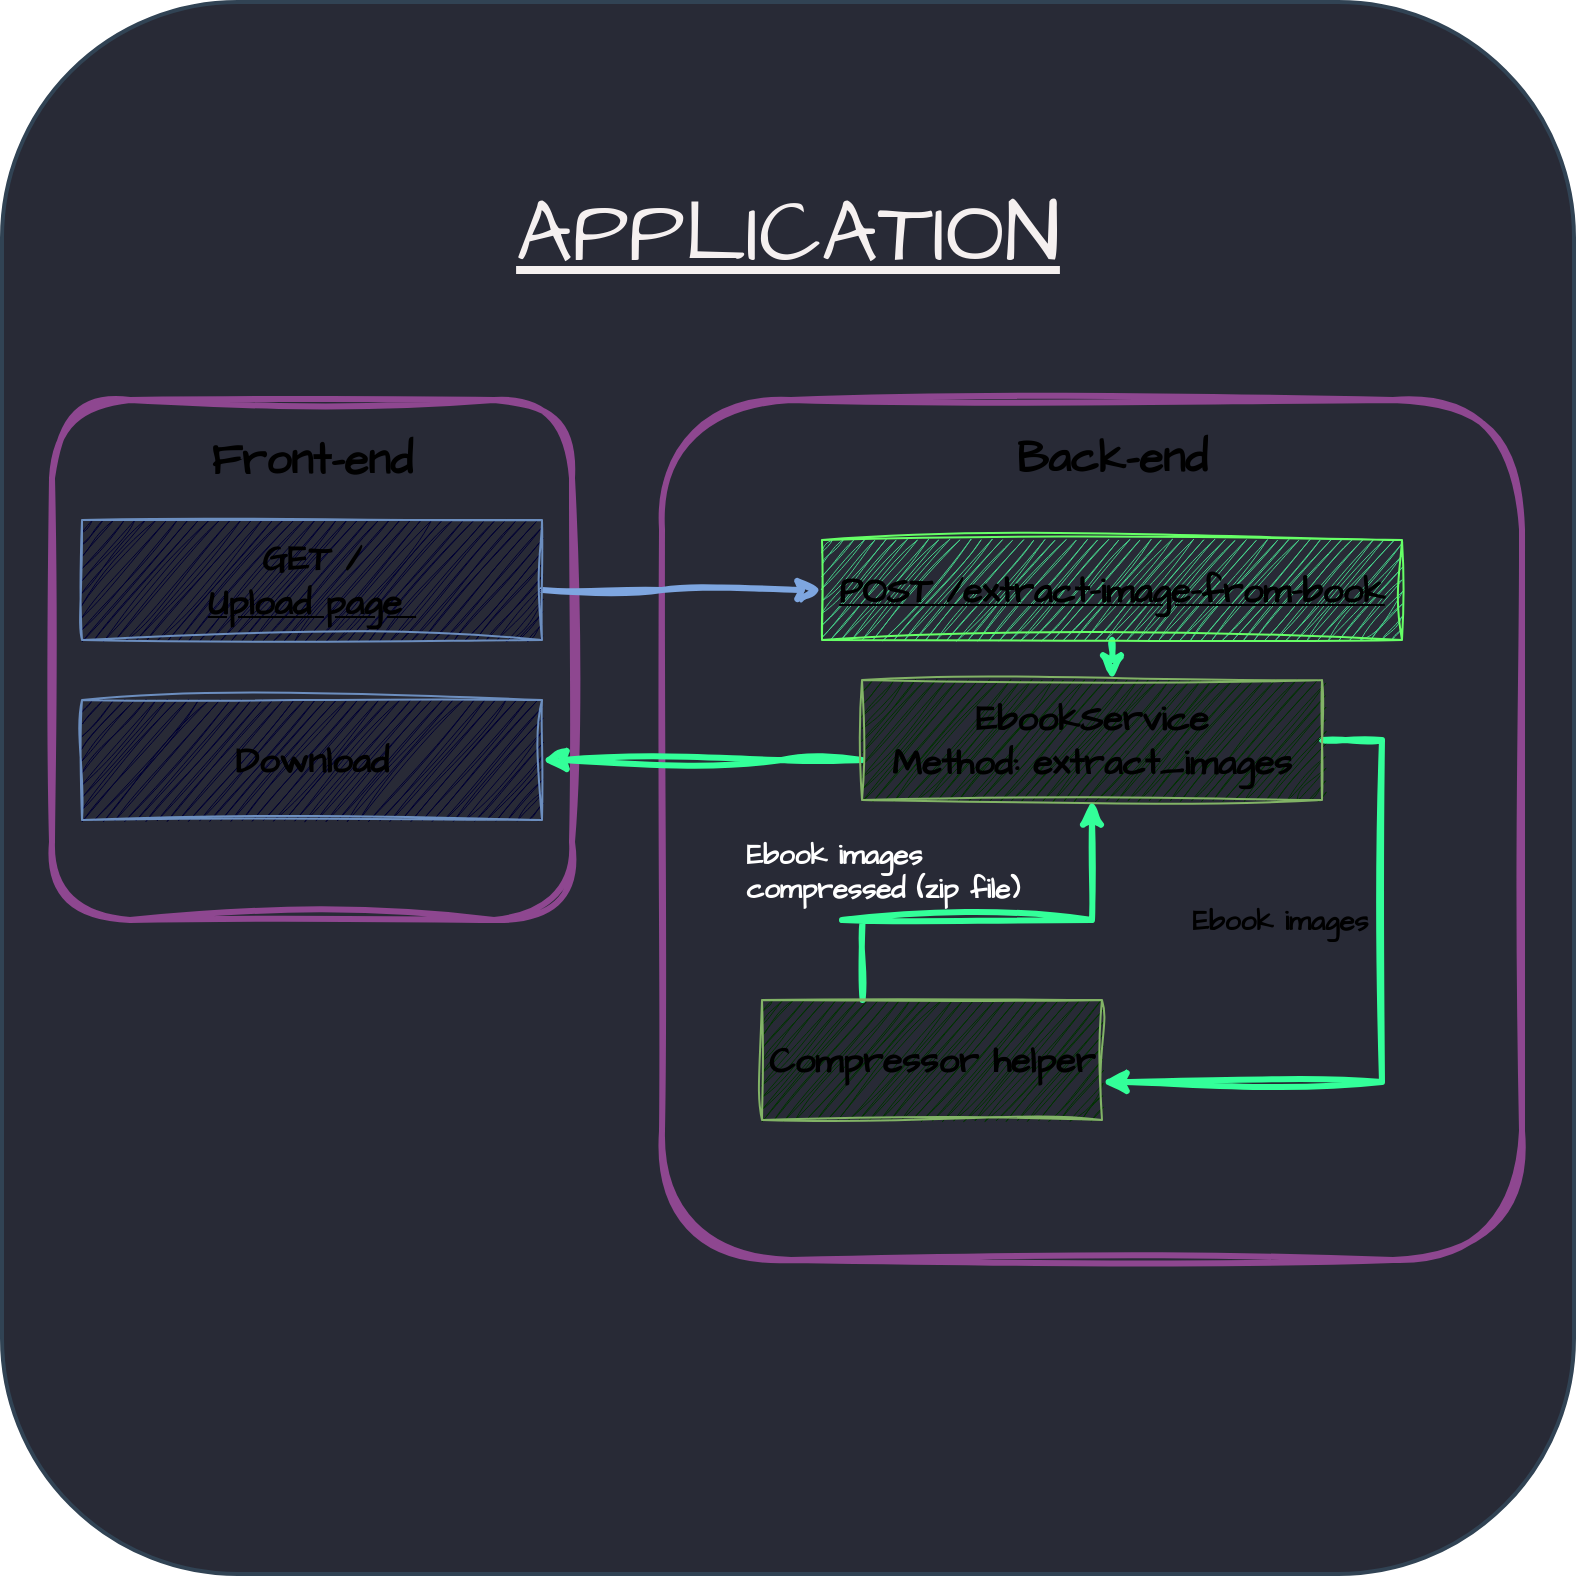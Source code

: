 <mxfile version="26.2.8">
  <diagram name="Página-1" id="0FWJrO4deAHeWgODda4b">
    <mxGraphModel grid="0" page="1" gridSize="10" guides="1" tooltips="1" connect="1" arrows="1" fold="1" pageScale="1" pageWidth="827" pageHeight="1169" math="0" shadow="0" adaptiveColors="simple">
      <root>
        <mxCell id="0" />
        <mxCell id="1" parent="0" />
        <mxCell id="08LQBrcw8PR5kdEtoirq-6" value="" style="whiteSpace=wrap;html=1;aspect=fixed;hachureGap=4;fontFamily=Architects Daughter;fontSource=https%3A%2F%2Ffonts.googleapis.com%2Fcss%3Ffamily%3DArchitects%2BDaughter;fillStyle=hachure;gradientDirection=south;glass=0;rounded=1;shadow=0;strokeWidth=2;fillColor=#282A36;fontColor=#ffffff;strokeColor=#314354;" vertex="1" parent="1">
          <mxGeometry x="10" y="-39" width="786" height="786" as="geometry" />
        </mxCell>
        <mxCell id="08LQBrcw8PR5kdEtoirq-8" value="&lt;div&gt;&lt;br&gt;&lt;/div&gt;&lt;div&gt;&lt;br&gt;&lt;/div&gt;&lt;div&gt;&lt;br&gt;&lt;/div&gt;&lt;div&gt;&lt;br&gt;&lt;/div&gt;&lt;div&gt;&lt;br&gt;&lt;/div&gt;&lt;div&gt;&lt;br&gt;&lt;/div&gt;&lt;div&gt;&lt;br&gt;&lt;/div&gt;&lt;div&gt;&lt;br&gt;&lt;/div&gt;&lt;div&gt;&lt;br&gt;&lt;/div&gt;&lt;div&gt;&lt;br&gt;&lt;/div&gt;&lt;div&gt;&lt;br&gt;&lt;/div&gt;&lt;div&gt;&lt;br&gt;&lt;/div&gt;&lt;div&gt;&lt;br&gt;&lt;/div&gt;&lt;div&gt;&lt;br&gt;&lt;/div&gt;" style="whiteSpace=wrap;html=1;aspect=fixed;sketch=1;hachureGap=4;jiggle=2;curveFitting=1;fontFamily=Architects Daughter;fontSource=https%3A%2F%2Ffonts.googleapis.com%2Fcss%3Ffamily%3DArchitects%2BDaughter;fillStyle=auto;fillColor=none;strokeColor=light-dark(#8e4790, #ededed);strokeWidth=3;rounded=1;" vertex="1" parent="1">
          <mxGeometry x="340" y="160" width="430" height="430" as="geometry" />
        </mxCell>
        <mxCell id="08LQBrcw8PR5kdEtoirq-1" value="&lt;div&gt;&lt;font style=&quot;font-size: 22px;&quot;&gt;&lt;b style=&quot;&quot;&gt;&lt;br&gt;&lt;/b&gt;&lt;/font&gt;&lt;/div&gt;&lt;font style=&quot;font-size: 22px;&quot;&gt;&lt;b style=&quot;&quot;&gt;&lt;div&gt;&lt;font style=&quot;font-size: 22px;&quot;&gt;&lt;b style=&quot;&quot;&gt;&lt;br&gt;&lt;/b&gt;&lt;/font&gt;&lt;/div&gt;&lt;div&gt;&lt;font style=&quot;font-size: 22px;&quot;&gt;&lt;b style=&quot;&quot;&gt;&lt;br&gt;&lt;/b&gt;&lt;/font&gt;&lt;/div&gt;Front-end&lt;/b&gt;&lt;/font&gt;&lt;div&gt;&lt;font style=&quot;font-size: 22px;&quot;&gt;&lt;br&gt;&lt;/font&gt;&lt;/div&gt;&lt;div&gt;&lt;font style=&quot;font-size: 22px;&quot;&gt;&lt;br&gt;&lt;/font&gt;&lt;/div&gt;&lt;div&gt;&lt;font style=&quot;font-size: 22px;&quot;&gt;&lt;br&gt;&lt;/font&gt;&lt;/div&gt;&lt;div&gt;&lt;font style=&quot;font-size: 22px;&quot;&gt;&lt;br&gt;&lt;/font&gt;&lt;/div&gt;&lt;div&gt;&lt;font style=&quot;font-size: 22px;&quot;&gt;&lt;br&gt;&lt;/font&gt;&lt;/div&gt;&lt;div&gt;&lt;font style=&quot;font-size: 22px;&quot;&gt;&lt;br&gt;&lt;/font&gt;&lt;/div&gt;&lt;div&gt;&lt;font style=&quot;font-size: 22px;&quot;&gt;&lt;br&gt;&lt;/font&gt;&lt;/div&gt;&lt;div&gt;&lt;font style=&quot;font-size: 22px;&quot;&gt;&lt;br&gt;&lt;/font&gt;&lt;/div&gt;&lt;div&gt;&lt;font style=&quot;font-size: 22px;&quot;&gt;&lt;br&gt;&lt;/font&gt;&lt;/div&gt;&lt;div&gt;&lt;font style=&quot;font-size: 22px;&quot;&gt;&lt;br&gt;&lt;/font&gt;&lt;/div&gt;&lt;div&gt;&lt;br&gt;&lt;/div&gt;" style="whiteSpace=wrap;html=1;aspect=fixed;sketch=1;hachureGap=4;jiggle=2;curveFitting=1;fontFamily=Architects Daughter;fontSource=https%3A%2F%2Ffonts.googleapis.com%2Fcss%3Ffamily%3DArchitects%2BDaughter;fillStyle=auto;fillColor=none;strokeColor=light-dark(#8e4790, #ededed);strokeWidth=3;rounded=1;" vertex="1" parent="1">
          <mxGeometry x="35" y="160" width="260" height="260" as="geometry" />
        </mxCell>
        <mxCell id="08LQBrcw8PR5kdEtoirq-16" style="edgeStyle=orthogonalEdgeStyle;rounded=0;sketch=1;hachureGap=4;jiggle=2;curveFitting=1;orthogonalLoop=1;jettySize=auto;html=1;strokeColor=#7EA6E0;fontFamily=Architects Daughter;fontSource=https%3A%2F%2Ffonts.googleapis.com%2Fcss%3Ffamily%3DArchitects%2BDaughter;fontColor=#FEFAE0;fillColor=#BC6C25;jumpSize=13;strokeWidth=3;entryX=0;entryY=0.5;entryDx=0;entryDy=0;" edge="1" parent="1" source="08LQBrcw8PR5kdEtoirq-3" target="08LQBrcw8PR5kdEtoirq-39">
          <mxGeometry relative="1" as="geometry">
            <mxPoint x="340" y="260" as="targetPoint" />
            <Array as="points">
              <mxPoint x="340" y="255" />
              <mxPoint x="340" y="255" />
            </Array>
          </mxGeometry>
        </mxCell>
        <mxCell id="08LQBrcw8PR5kdEtoirq-3" value="&lt;div&gt;&lt;font style=&quot;font-size: 18px;&quot;&gt;&lt;b&gt;GET /&lt;/b&gt;&lt;/font&gt;&lt;/div&gt;&lt;font style=&quot;font-size: 18px;&quot;&gt;&lt;b&gt;&lt;u&gt;Upload page&amp;nbsp;&lt;/u&gt;&lt;/b&gt;&lt;/font&gt;" style="rounded=0;whiteSpace=wrap;html=1;hachureGap=4;strokeColor=#6c8ebf;fontFamily=Architects Daughter;fontSource=https%3A%2F%2Ffonts.googleapis.com%2Fcss%3Ffamily%3DArchitects%2BDaughter;fillColor=#000033;sketch=1;curveFitting=1;jiggle=2;" vertex="1" parent="1">
          <mxGeometry x="50" y="220" width="230" height="60" as="geometry" />
        </mxCell>
        <mxCell id="08LQBrcw8PR5kdEtoirq-7" value="&lt;font data-darkreader-inline-color=&quot;&quot; style=&quot;color: light-dark(rgb(245, 240, 240), rgb(237, 237, 237)); --darkreader-inline-color: var(--darkreader-text-ededed, #dddad5); font-size: 44px;&quot;&gt;&lt;u style=&quot;&quot;&gt;APPLICATION&lt;/u&gt;&lt;/font&gt;" style="rounded=0;whiteSpace=wrap;html=1;sketch=1;hachureGap=4;jiggle=2;curveFitting=1;strokeColor=none;fontFamily=Architects Daughter;fontSource=https%3A%2F%2Ffonts.googleapis.com%2Fcss%3Ffamily%3DArchitects%2BDaughter;fillColor=none;" vertex="1" parent="1">
          <mxGeometry x="143" y="48" width="520" height="60" as="geometry" />
        </mxCell>
        <mxCell id="08LQBrcw8PR5kdEtoirq-9" value="&lt;font&gt;&lt;b&gt;Back-end&lt;/b&gt;&lt;/font&gt;" style="rounded=0;whiteSpace=wrap;html=1;sketch=1;hachureGap=4;jiggle=2;curveFitting=1;strokeColor=none;fontFamily=Architects Daughter;fontSource=https%3A%2F%2Ffonts.googleapis.com%2Fcss%3Ffamily%3DArchitects%2BDaughter;fillColor=none;fontSize=22;" vertex="1" parent="1">
          <mxGeometry x="450" y="160" width="230" height="60" as="geometry" />
        </mxCell>
        <mxCell id="08LQBrcw8PR5kdEtoirq-30" value="&lt;b&gt;&amp;nbsp; &amp;nbsp; &amp;nbsp; &amp;nbsp; &amp;nbsp; &amp;nbsp; &amp;nbsp; &amp;nbsp; &amp;nbsp; &amp;nbsp; &amp;nbsp; &amp;nbsp;&lt;font style=&quot;font-size: 14px;&quot;&gt;Ebook images&lt;/font&gt;&lt;/b&gt;" style="edgeStyle=orthogonalEdgeStyle;rounded=0;sketch=1;hachureGap=4;jiggle=2;curveFitting=1;orthogonalLoop=1;jettySize=auto;html=1;strokeColor=#33FF99;fontFamily=Architects Daughter;fontSource=https%3A%2F%2Ffonts.googleapis.com%2Fcss%3Ffamily%3DArchitects%2BDaughter;fontColor=default;fillColor=#BC6C25;exitX=1;exitY=0.5;exitDx=0;exitDy=0;strokeWidth=3;labelBackgroundColor=none;" edge="1" parent="1" source="08LQBrcw8PR5kdEtoirq-19" target="08LQBrcw8PR5kdEtoirq-23">
          <mxGeometry x="0.778" y="-80" relative="1" as="geometry">
            <Array as="points">
              <mxPoint x="700" y="330" />
              <mxPoint x="700" y="501" />
            </Array>
            <mxPoint as="offset" />
          </mxGeometry>
        </mxCell>
        <mxCell id="08LQBrcw8PR5kdEtoirq-38" style="edgeStyle=orthogonalEdgeStyle;rounded=0;sketch=1;hachureGap=4;jiggle=2;curveFitting=1;orthogonalLoop=1;jettySize=auto;html=1;entryX=1;entryY=0.5;entryDx=0;entryDy=0;strokeColor=#33FF99;fontFamily=Architects Daughter;fontSource=https%3A%2F%2Ffonts.googleapis.com%2Fcss%3Ffamily%3DArchitects%2BDaughter;fontColor=#FEFAE0;fillColor=#BC6C25;strokeWidth=3;" edge="1" parent="1" source="08LQBrcw8PR5kdEtoirq-19" target="08LQBrcw8PR5kdEtoirq-33">
          <mxGeometry relative="1" as="geometry">
            <Array as="points">
              <mxPoint x="400" y="340" />
              <mxPoint x="400" y="340" />
            </Array>
          </mxGeometry>
        </mxCell>
        <mxCell id="08LQBrcw8PR5kdEtoirq-19" value="&lt;span style=&quot;font-size: 18px;&quot;&gt;&lt;b&gt;EbookService&lt;/b&gt;&lt;/span&gt;&lt;div&gt;&lt;span style=&quot;font-size: 18px;&quot;&gt;&lt;b&gt;Method: extract_images&lt;/b&gt;&lt;/span&gt;&lt;/div&gt;" style="rounded=0;whiteSpace=wrap;html=1;sketch=1;hachureGap=4;jiggle=2;curveFitting=1;strokeColor=#82b366;fontFamily=Architects Daughter;fontSource=https%3A%2F%2Ffonts.googleapis.com%2Fcss%3Ffamily%3DArchitects%2BDaughter;fillColor=#003300;" vertex="1" parent="1">
          <mxGeometry x="440" y="300" width="230" height="60" as="geometry" />
        </mxCell>
        <mxCell id="08LQBrcw8PR5kdEtoirq-31" value="&amp;nbsp; &amp;nbsp; &amp;nbsp; &amp;nbsp; &amp;nbsp; &amp;nbsp; &amp;nbsp; &amp;nbsp; &amp;nbsp; &amp;nbsp; &amp;nbsp; &amp;nbsp; &amp;nbsp; &amp;nbsp; &amp;nbsp;&lt;div style=&quot;text-align: left;&quot;&gt;&lt;font data-darkreader-inline-color=&quot;&quot; style=&quot;font-size: 14px; color: rgb(255, 255, 255); --darkreader-inline-color: var(--darkreader-text-ffffff, #e8e6e3);&quot;&gt;&lt;b style=&quot;&quot;&gt;Ebook images&lt;/b&gt;&lt;/font&gt;&lt;/div&gt;&lt;div style=&quot;text-align: left;&quot;&gt;&lt;font data-darkreader-inline-color=&quot;&quot; style=&quot;font-size: 14px; color: rgb(255, 255, 255); --darkreader-inline-color: var(--darkreader-text-ffffff, #e8e6e3);&quot;&gt;&lt;b style=&quot;&quot;&gt;compressed (zip file)&lt;/b&gt;&lt;/font&gt;&lt;/div&gt;" style="edgeStyle=orthogonalEdgeStyle;rounded=0;sketch=1;hachureGap=4;jiggle=2;curveFitting=1;orthogonalLoop=1;jettySize=auto;html=1;strokeColor=#33FF99;fontFamily=Architects Daughter;fontSource=https%3A%2F%2Ffonts.googleapis.com%2Fcss%3Ffamily%3DArchitects%2BDaughter;fontColor=#F8F8F2;fillColor=#BC6C25;exitX=0.296;exitY=0;exitDx=0;exitDy=0;strokeWidth=3;exitPerimeter=0;labelBackgroundColor=none;" edge="1" parent="1" source="08LQBrcw8PR5kdEtoirq-23" target="08LQBrcw8PR5kdEtoirq-19">
          <mxGeometry x="-0.403" y="30" relative="1" as="geometry">
            <Array as="points">
              <mxPoint x="430" y="420" />
              <mxPoint x="430" y="420" />
            </Array>
            <mxPoint as="offset" />
          </mxGeometry>
        </mxCell>
        <mxCell id="08LQBrcw8PR5kdEtoirq-23" value="&lt;span style=&quot;font-size: 18px;&quot;&gt;&lt;b&gt;Compressor helper&lt;/b&gt;&lt;/span&gt;" style="rounded=0;whiteSpace=wrap;html=1;sketch=1;hachureGap=4;jiggle=2;curveFitting=1;strokeColor=#82b366;fontFamily=Architects Daughter;fontSource=https%3A%2F%2Ffonts.googleapis.com%2Fcss%3Ffamily%3DArchitects%2BDaughter;fillColor=#003300;" vertex="1" parent="1">
          <mxGeometry x="390" y="460" width="170" height="60" as="geometry" />
        </mxCell>
        <mxCell id="08LQBrcw8PR5kdEtoirq-33" value="&lt;div&gt;&lt;b data-darkreader-inline-color=&quot;&quot; data-darkreader-inline-bgcolor=&quot;&quot; style=&quot;font-size: 18px; background-color: transparent; color: light-dark(rgb(0, 0, 0), rgb(255, 255, 255)); --darkreader-inline-bgcolor: transparent; --darkreader-inline-color: var(--darkreader-text-ffffff, #e8e6e3);&quot;&gt;Download&lt;/b&gt;&lt;/div&gt;" style="rounded=0;whiteSpace=wrap;html=1;sketch=1;hachureGap=4;jiggle=2;curveFitting=1;strokeColor=#6c8ebf;fontFamily=Architects Daughter;fontSource=https%3A%2F%2Ffonts.googleapis.com%2Fcss%3Ffamily%3DArchitects%2BDaughter;fillColor=#000033;" vertex="1" parent="1">
          <mxGeometry x="50" y="310" width="230" height="60" as="geometry" />
        </mxCell>
        <mxCell id="08LQBrcw8PR5kdEtoirq-40" value="" style="edgeStyle=orthogonalEdgeStyle;rounded=0;sketch=1;hachureGap=4;jiggle=2;curveFitting=1;orthogonalLoop=1;jettySize=auto;html=1;strokeColor=#33FF99;fontFamily=Architects Daughter;fontSource=https%3A%2F%2Ffonts.googleapis.com%2Fcss%3Ffamily%3DArchitects%2BDaughter;fontColor=#FEFAE0;fillColor=#BC6C25;strokeWidth=3;" edge="1" parent="1" source="08LQBrcw8PR5kdEtoirq-39">
          <mxGeometry relative="1" as="geometry">
            <mxPoint x="565" y="300" as="targetPoint" />
          </mxGeometry>
        </mxCell>
        <mxCell id="08LQBrcw8PR5kdEtoirq-39" value="&lt;span&gt;&lt;span&gt;POST /extract-image-from-book&lt;br&gt;&lt;/span&gt;&lt;/span&gt;" style="rounded=0;html=1;sketch=1;hachureGap=4;jiggle=2;curveFitting=1;strokeColor=#66FF66;fontFamily=Architects Daughter;fontSource=https%3A%2F%2Ffonts.googleapis.com%2Fcss%3Ffamily%3DArchitects%2BDaughter;fillColor=light-dark(#46ce8a, #003e12);glass=0;whiteSpace=wrap;spacingBottom=0;spacing=0;labelPosition=center;verticalLabelPosition=middle;align=center;verticalAlign=middle;fontSize=18;fontStyle=5;fillStyle=hachure;" vertex="1" parent="1">
          <mxGeometry x="420" y="230" width="290" height="50" as="geometry" />
        </mxCell>
      </root>
    </mxGraphModel>
  </diagram>
</mxfile>
